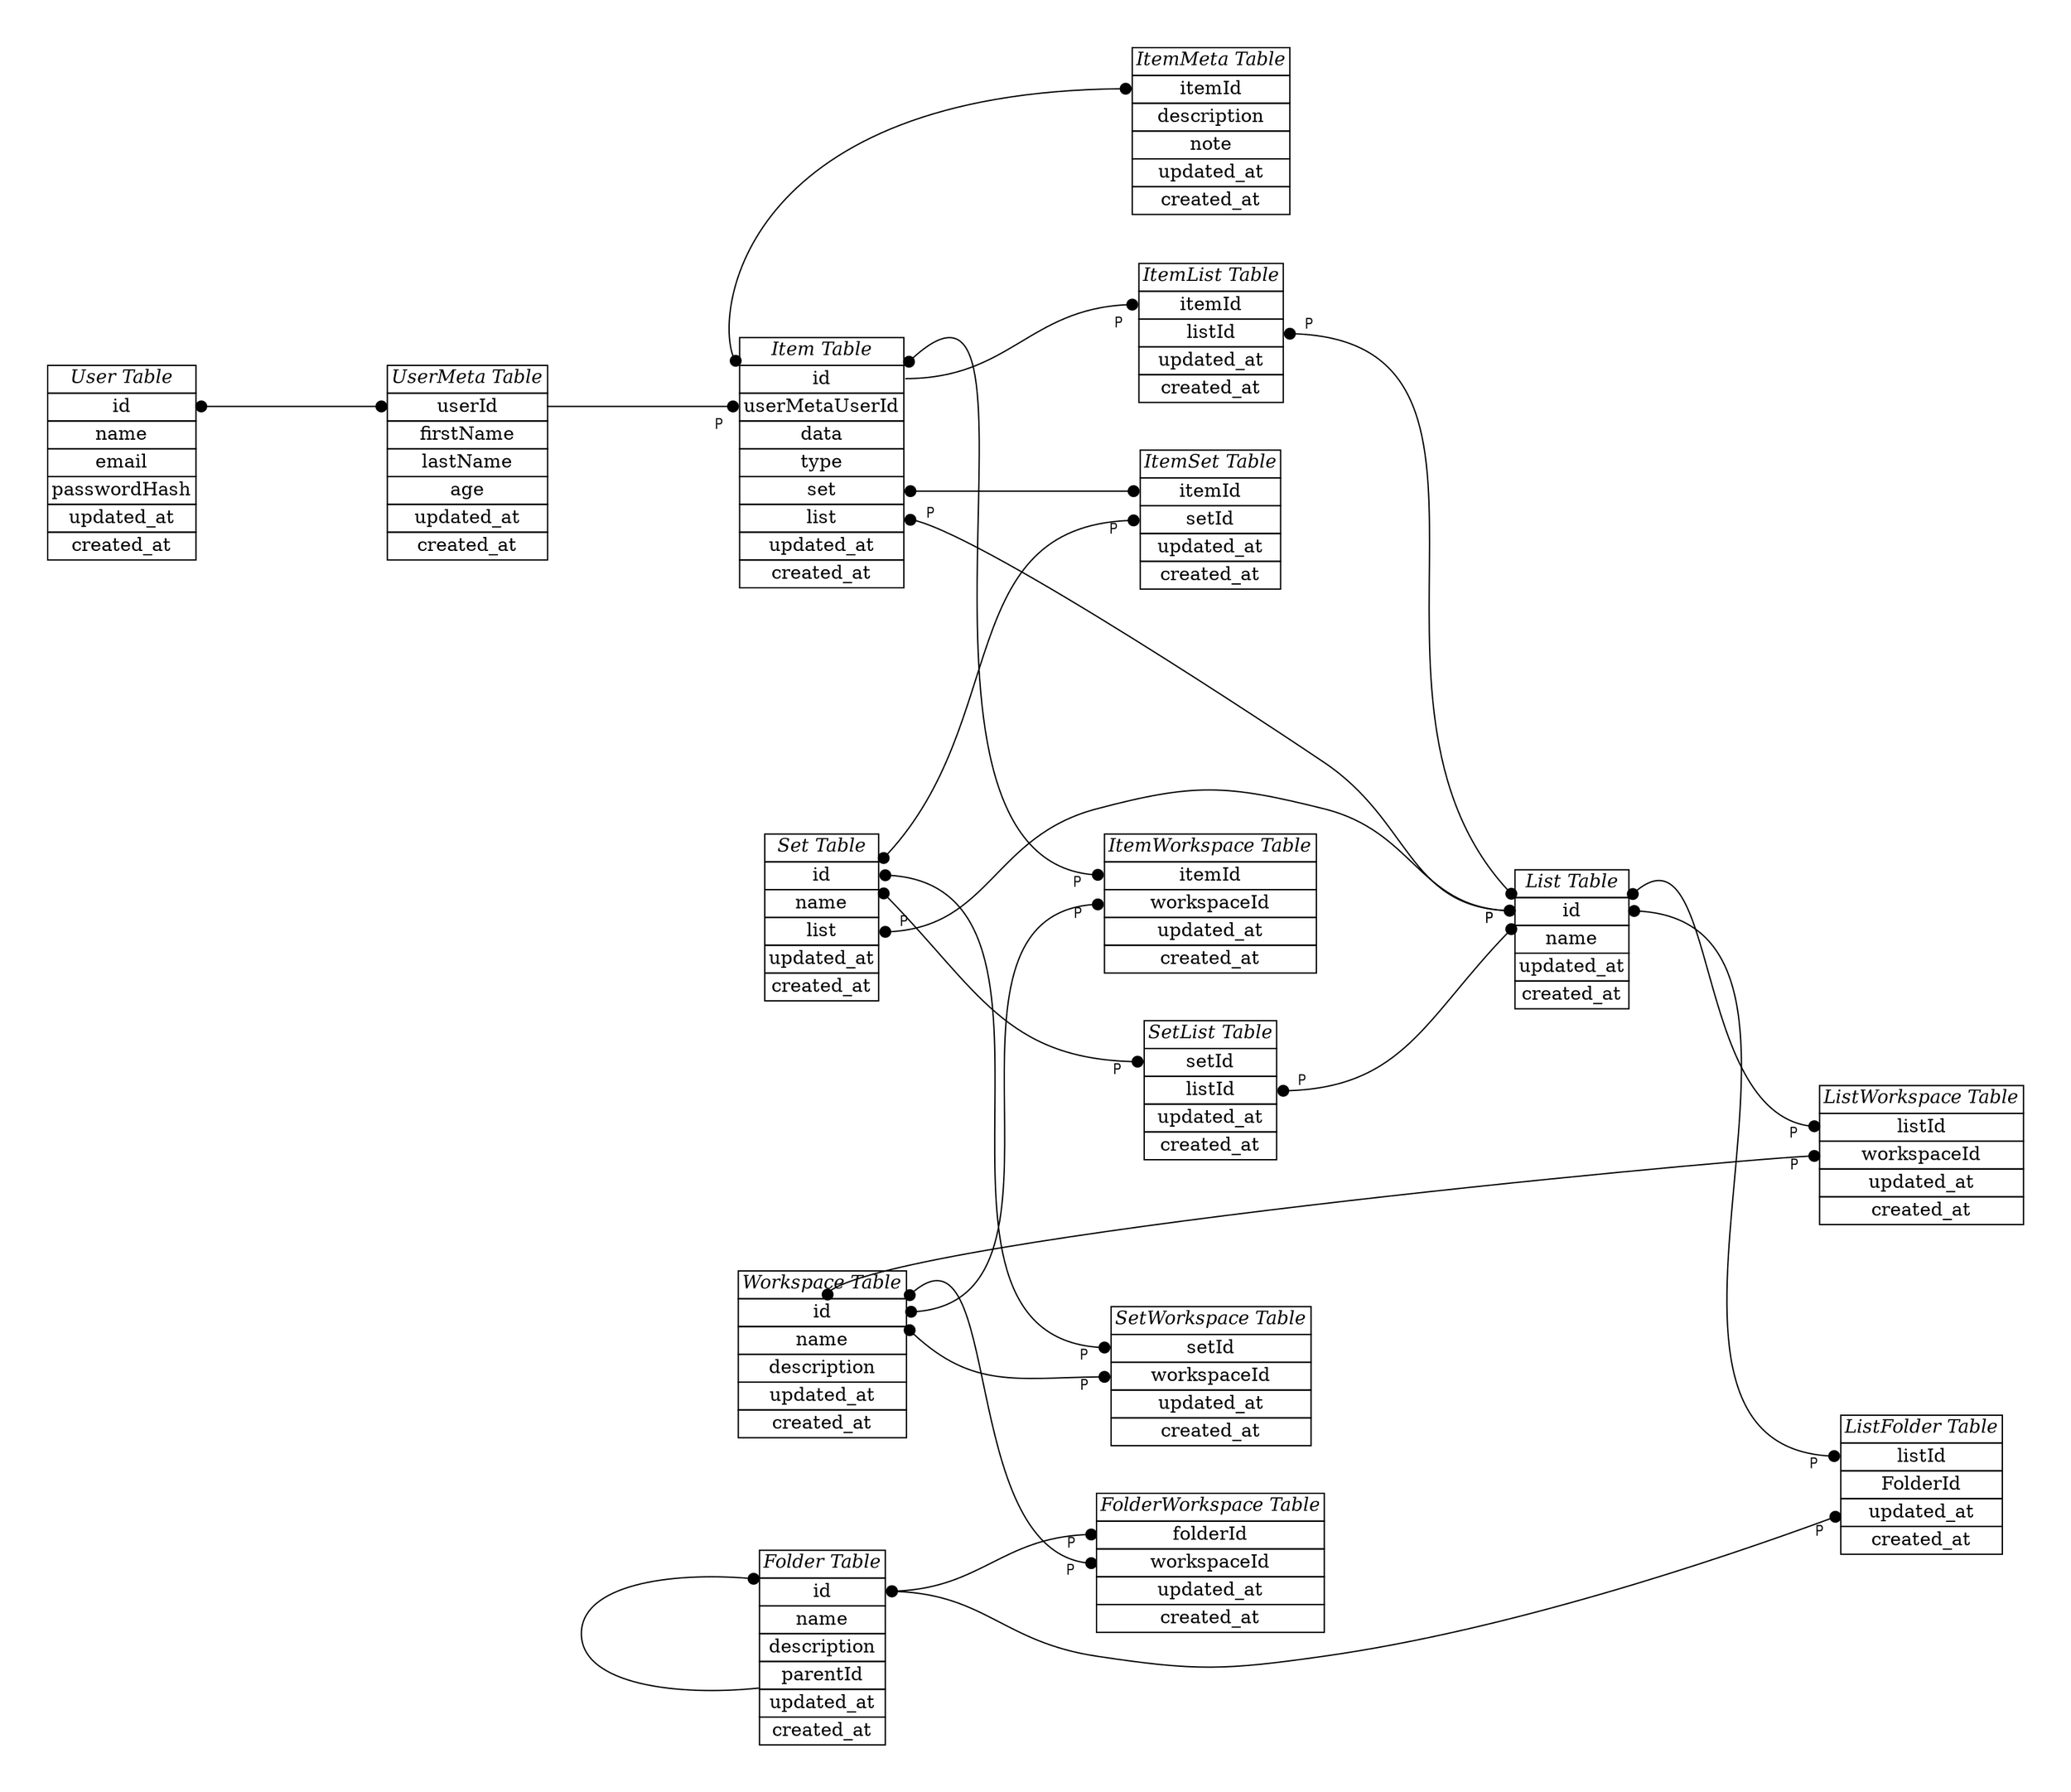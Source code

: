 digraph ERD {
    graph [pad="0.5", nodesep="0.5", ranksep="2"];
    node [shape=plain, colorscheme=paired12]
    edge [colorscheme=paired12, fontsize=11, fontname="Arial narrow"];
    rankdir=LR;


User [label=<
<table border="0" cellborder="1" cellspacing="0">
  <tr><td><i>User Table</i></td></tr>
  <tr><td port="1">id</td></tr>
  <tr><td port="2">name</td></tr>
  <tr><td port="3">email</td></tr>
  <tr><td port="4">passwordHash</td></tr>
  <tr><td port="5">updated_at</td></tr>
  <tr><td port="6">created_at</td></tr>
</table>>];


UserMeta [label=<
<table border="0" cellborder="1" cellspacing="0">
  <tr><td><i>UserMeta Table</i></td></tr>
  <tr><td port="7">userId</td></tr>
  <tr><td port="8">firstName</td></tr>
  <tr><td port="9">lastName</td></tr>
  <tr><td port="10">age</td></tr>
  <tr><td port="11">updated_at</td></tr>
  <tr><td port="12">created_at</td></tr>
</table>>];

Item [label=<
<table border="0" cellborder="1" cellspacing="0">
  <tr><td><i>Item Table</i></td></tr>
  <tr><td port="a">id</td></tr>
  <tr><td port="b">userMetaUserId</td></tr>
  <tr><td port="c">data</td></tr>
  <tr><td port="d">type</td></tr>
  <tr><td port="h">set</td></tr>
  <tr><td port="g">list</td></tr>
  <tr><td port="e">updated_at</td></tr>
  <tr><td port="f">created_at</td></tr>
</table>>];

ItemMeta [label=<
<table border="0" cellborder="1" cellspacing="0">
  <tr><td><i>ItemMeta Table</i></td></tr>
  <tr><td port="a">itemId</td></tr>
  <tr><td port="b">description</td></tr>
  <tr><td port="c">note</td></tr>
  <tr><td port="d">updated_at</td></tr>
  <tr><td port="e">created_at</td></tr>
</table>>];

ItemList [label=<
<table border="0" cellborder="1" cellspacing="0">
  <tr><td><i>ItemList Table</i></td></tr>
  <tr><td port="a">itemId</td></tr>
  <tr><td port="b">listId</td></tr>
  <tr><td port="d">updated_at</td></tr>
  <tr><td port="e">created_at</td></tr>
</table>>];

Set [label=<
<table border="0" cellborder="1" cellspacing="0">
  <tr><td><i>Set Table</i></td></tr>
  <tr><td port="a">id</td></tr>
  <tr><td port="b">name</td></tr>
  <tr><td port="c">list</td></tr>
  <tr><td port="e">updated_at</td></tr>
  <tr><td port="f">created_at</td></tr>
</table>>];

ItemSet [label=<
<table border="0" cellborder="1" cellspacing="0">
  <tr><td><i>ItemSet Table</i></td></tr>
  <tr><td port="a">itemId</td></tr>
  <tr><td port="b">setId</td></tr>
  <tr><td port="e">updated_at</td></tr>
  <tr><td port="f">created_at</td></tr>
</table>>];

SetList [label=<
<table border="0" cellborder="1" cellspacing="0">
  <tr><td><i>SetList Table</i></td></tr>
  <tr><td port="a">setId</td></tr>
  <tr><td port="b">listId</td></tr>
  <tr><td port="d">updated_at</td></tr>
  <tr><td port="e">created_at</td></tr>
</table>>];

List[label=<
<table border="0" cellborder="1" cellspacing="0">
  <tr><td><i>List Table</i></td></tr>
  <tr><td port="0">id</td></tr>
  <tr><td port="1">name</td></tr>
  <tr><td port="2">updated_at</td></tr>
  <tr><td port="3">created_at</td></tr>
</table>>];

Folder [label=<
<table border="0" cellborder="1" cellspacing="0">
  <tr><td><i>Folder Table</i></td></tr>
  <tr><td port="a">id</td></tr>
  <tr><td port="b">name</td></tr>
  <tr><td port="c">description</td></tr>
  <tr><td port="d">parentId</td></tr>
  <tr><td port="e">updated_at</td></tr>
  <tr><td port="f">created_at</td></tr>
</table>>];

ListFolder [label=<
<table border="0" cellborder="1" cellspacing="0">
  <tr><td><i>ListFolder Table</i></td></tr>
  <tr><td port="a">listId</td></tr>
  <tr><td port="a">FolderId</td></tr>
  <tr><td port="e">updated_at</td></tr>
  <tr><td port="f">created_at</td></tr>
</table>>];

Workspace [label=<
<table border="0" cellborder="1" cellspacing="0">
  <tr><td><i>Workspace Table</i></td></tr>
  <tr><td port="a">id</td></tr>
  <tr><td port="b">name</td></tr>
  <tr><td port="c">description</td></tr>
  <tr><td port="e">updated_at</td></tr>
  <tr><td port="f">created_at</td></tr>
</table>>];

ItemWorkspace [label=<
<table border="0" cellborder="1" cellspacing="0">
  <tr><td><i>ItemWorkspace Table</i></td></tr>
  <tr><td port="a">itemId</td></tr>
  <tr><td port="b">workspaceId</td></tr>
  <tr><td port="e">updated_at</td></tr>
  <tr><td port="f">created_at</td></tr>
</table>>];

SetWorkspace [label=<
<table border="0" cellborder="1" cellspacing="0">
  <tr><td><i>SetWorkspace Table</i></td></tr>
  <tr><td port="a">setId</td></tr>
  <tr><td port="b">workspaceId</td></tr>
  <tr><td port="e">updated_at</td></tr>
  <tr><td port="f">created_at</td></tr>
</table>>];

ListWorkspace [label=<
<table border="0" cellborder="1" cellspacing="0">
  <tr><td><i>ListWorkspace Table</i></td></tr>
  <tr><td port="a">listId</td></tr>
  <tr><td port="b">workspaceId</td></tr>
  <tr><td port="e">updated_at</td></tr>
  <tr><td port="f">created_at</td></tr>
</table>>];

FolderWorkspace [label=<
<table border="0" cellborder="1" cellspacing="0">
  <tr><td><i>FolderWorkspace Table</i></td></tr>
  <tr><td port="a">folderId</td></tr>
  <tr><td port="b">workspaceId</td></tr>
  <tr><td port="e">updated_at</td></tr>
  <tr><td port="f">created_at</td></tr>
</table>>];


// concentrate=true;
// use concentrate=true or use option [dir=both]

User:1 -> UserMeta:7 [dir=both, arrowhead=dot, arrowtail=dot];
UserMeta:7 -> Item:b [dir=both, arrowhead=dot, arrowtail=none, headlabel = "P", labeldistance=2, labelangle=45];


Item:a:nw -> ItemMeta:a [dir=both, arrowhead=dot, arrowtail=dot, labeldistance=2, labelangle=20];
Item:h -> ItemSet:a [dir=both, arrowhead=dot, arrowtail=dot, labeldistance=2, labelangle=20];
Item:a:ne -> ItemWorkspace:a [dir=both, arrowhead=dot, arrowtail=dot, headlabel = "P",labeldistance=2, labelangle=20];
Set:a:ne -> ItemSet:b [dir=both, arrowhead=dot, arrowtail=dot, headlabel = "P",labeldistance=2, labelangle=20];
Item:a -> ItemList:a [dir=both, arrowhead=dot, arrowtail=none, headlabel = "P", labeldistance=2 labelangle=45];
Item:g -> List:0 [dir=both, arrowhead=dot, arrowtail=dot, headlabel = "P", taillabel = "P", labeldistance=2, labelangle=20];
Set:a:se -> SetList:a [dir=both, arrowhead=dot, arrowtail=dot, headlabel = "P", labeldistance=2, labelangle=20];
Set:c -> List:0 [dir=both, arrowhead=dot, arrowtail=dot, headlabel = "P", taillabel = "P", labeldistance=2, labelangle=20];
Set:a -> SetWorkspace:a [dir=both, arrowhead=dot, arrowtail=dot, headlabel = "P",labeldistance=2, labelangle=20];
ItemList:b -> List:0:nw [dir=both, arrowhead=dot, arrowtail=dot, taillabel = "P", labeldistance=2, labelangle=20];
SetList:b -> List:0:sw [dir=both, arrowhead=dot, arrowtail=dot, taillabel = "P", labeldistance=2, labelangle=20];
List:0 -> ListFolder:a [dir=both, arrowhead=dot, arrowtail=dot, headlabel = "P", labeldistance=2, labelangle=20];
List:0:ne -> ListWorkspace:a [dir=both, arrowhead=dot, arrowtail=dot, headlabel = "P",labeldistance=2, labelangle=20];
Folder:a -> Folder:d [dir=both, arrowhead=none, arrowtail=dot];
Folder:a -> ListFolder:b [dir=both, arrowhead=dot, arrowtail=dot, headlabel = "P", labeldistance=2, labelangle=20];
Folder:a ->FolderWorkspace:a [dir=both, arrowhead=dot, arrowtail=dot, headlabel = "P",labeldistance=2, labelangle=20];


Workspace:a -> ItemWorkspace:b [dir=both, arrowhead=dot, arrowtail=dot, headlabel = "P", labeldistance=2, labelangle=20];
Workspace:a:se -> SetWorkspace:b [dir=both, arrowhead=dot, arrowtail=dot, headlabel = "P", labeldistance=2, labelangle=20];
Workspace:a:n -> ListWorkspace:b [dir=both, arrowhead=dot, arrowtail=dot, headlabel = "P", labeldistance=2, labelangle=20];
Workspace:a:ne -> FolderWorkspace:b [dir=both, arrowhead=dot, arrowtail=dot, headlabel = "P", labeldistance=2, labelangle=20];
}
